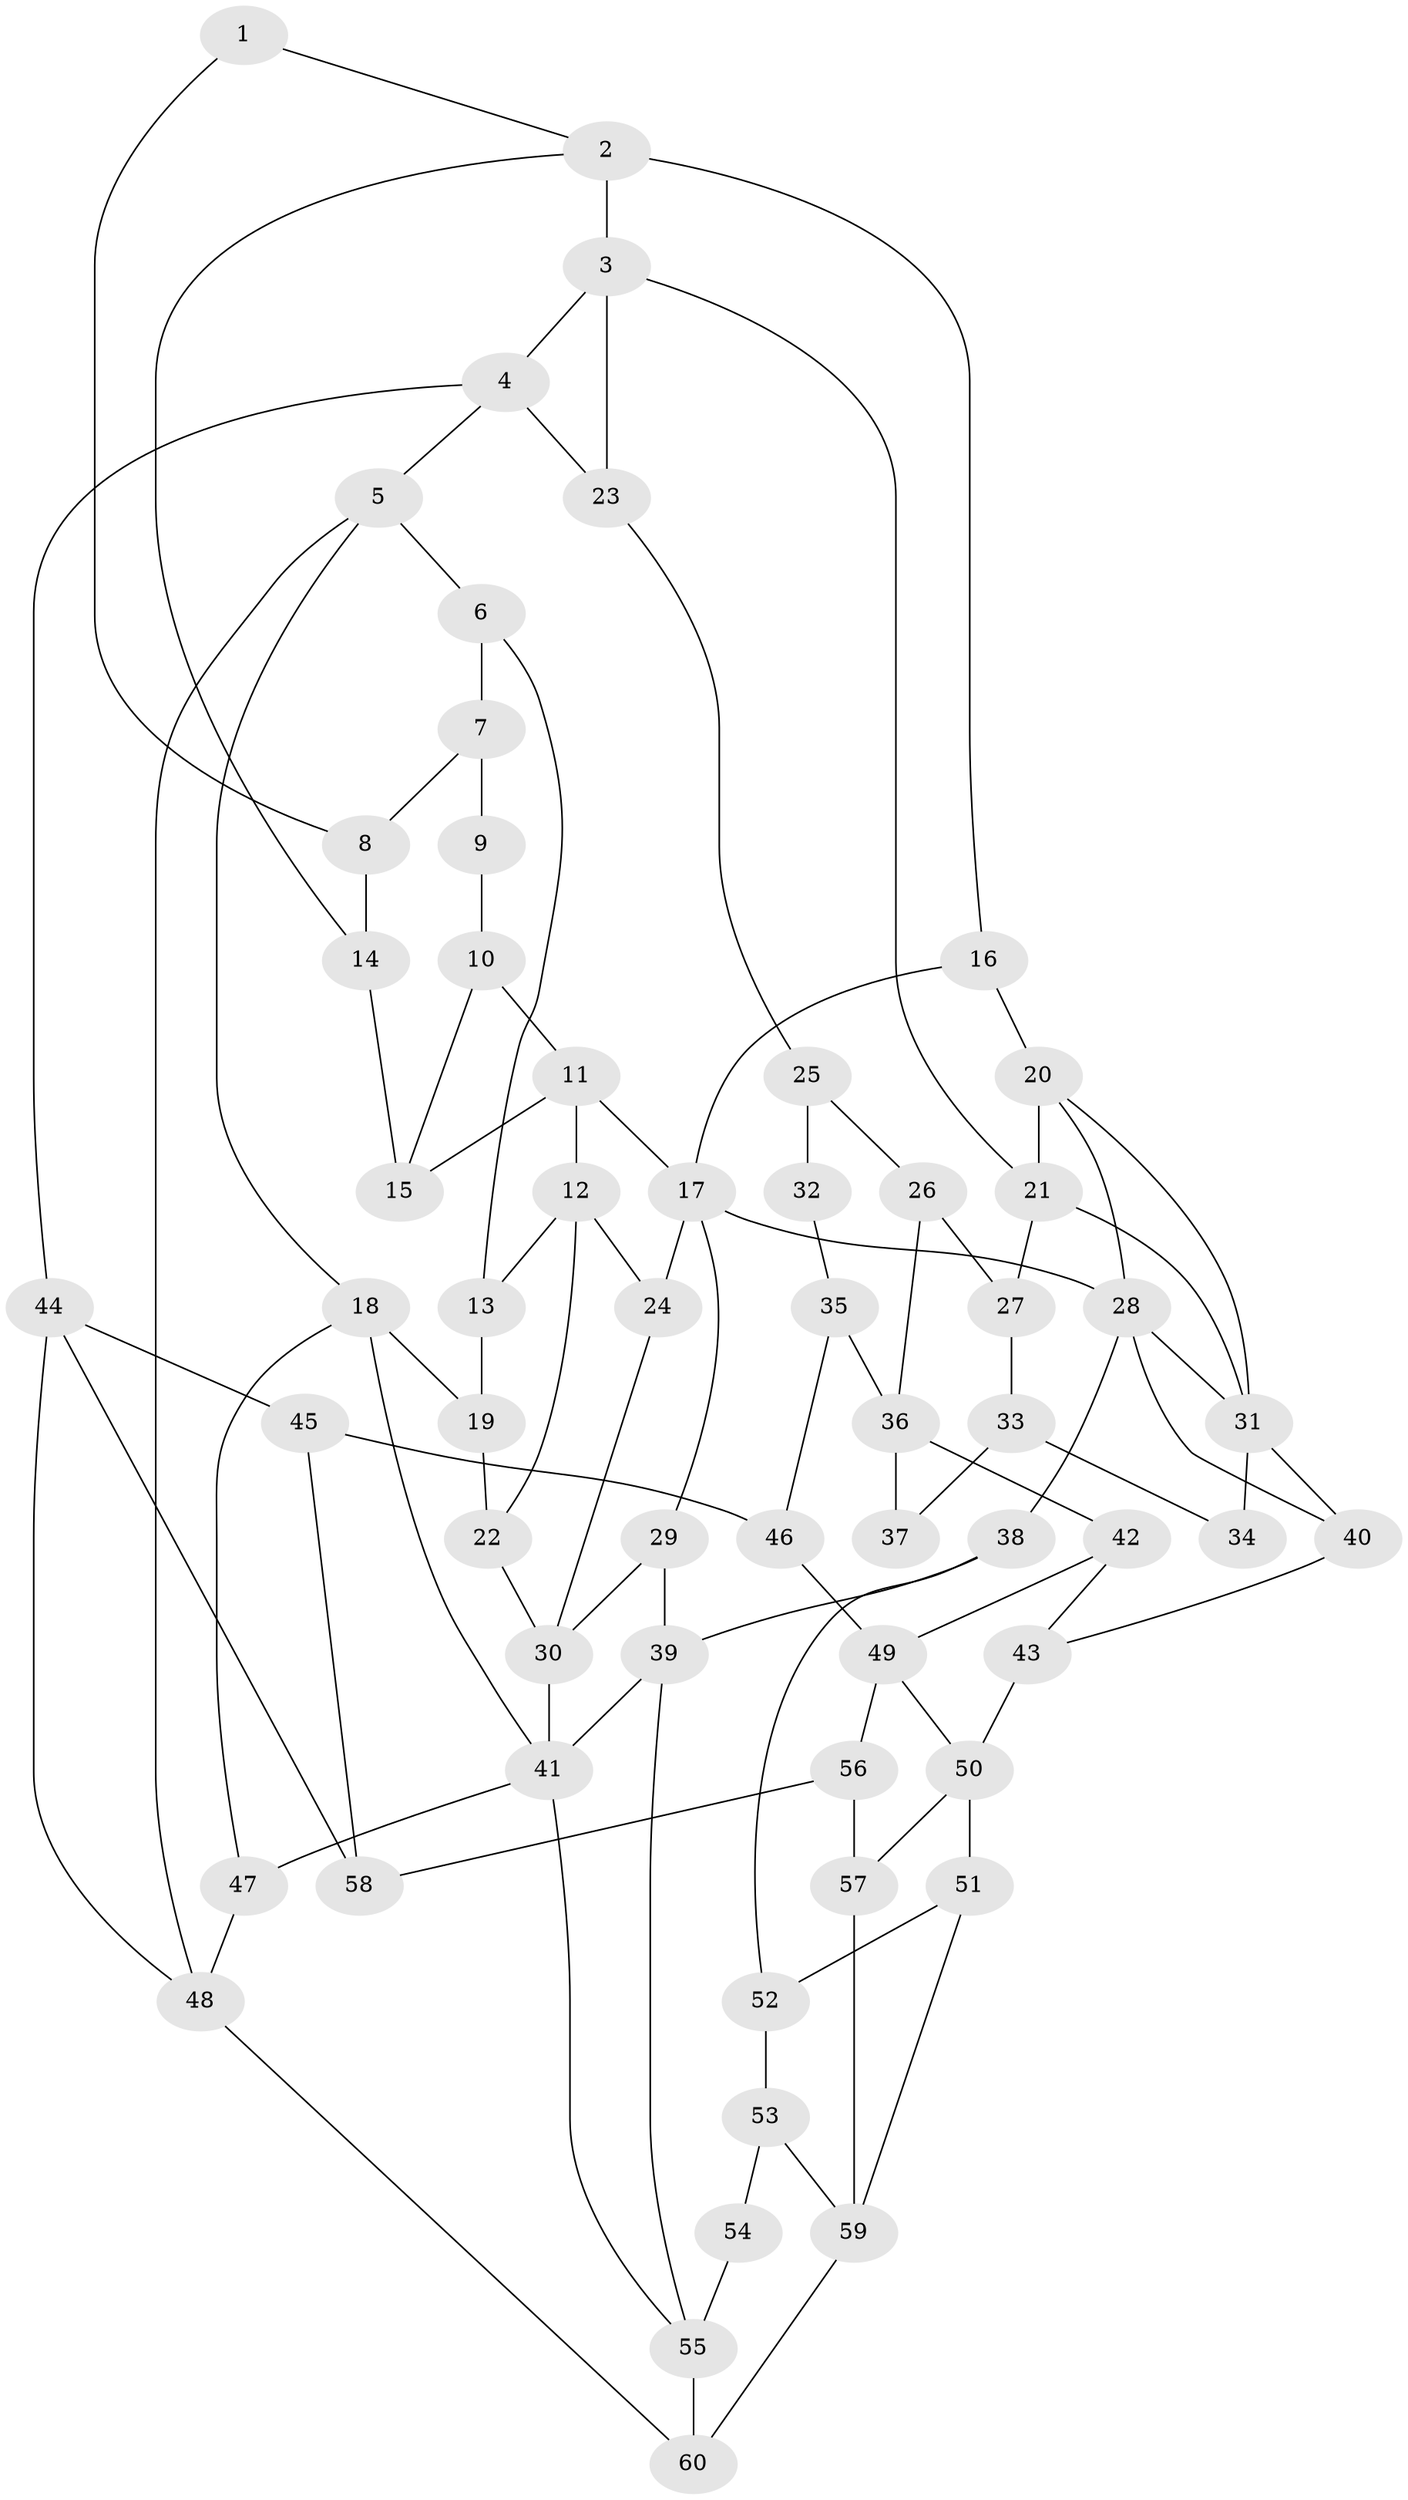// original degree distribution, {3: 0.041666666666666664, 4: 0.2, 5: 0.525, 6: 0.23333333333333334}
// Generated by graph-tools (version 1.1) at 2025/38/03/09/25 02:38:24]
// undirected, 60 vertices, 100 edges
graph export_dot {
graph [start="1"]
  node [color=gray90,style=filled];
  1;
  2;
  3;
  4;
  5;
  6;
  7;
  8;
  9;
  10;
  11;
  12;
  13;
  14;
  15;
  16;
  17;
  18;
  19;
  20;
  21;
  22;
  23;
  24;
  25;
  26;
  27;
  28;
  29;
  30;
  31;
  32;
  33;
  34;
  35;
  36;
  37;
  38;
  39;
  40;
  41;
  42;
  43;
  44;
  45;
  46;
  47;
  48;
  49;
  50;
  51;
  52;
  53;
  54;
  55;
  56;
  57;
  58;
  59;
  60;
  1 -- 2 [weight=1.0];
  1 -- 8 [weight=1.0];
  2 -- 3 [weight=2.0];
  2 -- 14 [weight=1.0];
  2 -- 16 [weight=2.0];
  3 -- 4 [weight=1.0];
  3 -- 21 [weight=1.0];
  3 -- 23 [weight=1.0];
  4 -- 5 [weight=1.0];
  4 -- 23 [weight=1.0];
  4 -- 44 [weight=1.0];
  5 -- 6 [weight=1.0];
  5 -- 18 [weight=1.0];
  5 -- 48 [weight=1.0];
  6 -- 7 [weight=1.0];
  6 -- 13 [weight=1.0];
  7 -- 8 [weight=1.0];
  7 -- 9 [weight=2.0];
  8 -- 14 [weight=1.0];
  9 -- 10 [weight=1.0];
  10 -- 11 [weight=1.0];
  10 -- 15 [weight=1.0];
  11 -- 12 [weight=1.0];
  11 -- 15 [weight=1.0];
  11 -- 17 [weight=2.0];
  12 -- 13 [weight=1.0];
  12 -- 22 [weight=1.0];
  12 -- 24 [weight=1.0];
  13 -- 19 [weight=1.0];
  14 -- 15 [weight=1.0];
  16 -- 17 [weight=1.0];
  16 -- 20 [weight=2.0];
  17 -- 24 [weight=1.0];
  17 -- 28 [weight=1.0];
  17 -- 29 [weight=1.0];
  18 -- 19 [weight=2.0];
  18 -- 41 [weight=1.0];
  18 -- 47 [weight=1.0];
  19 -- 22 [weight=1.0];
  20 -- 21 [weight=1.0];
  20 -- 28 [weight=1.0];
  20 -- 31 [weight=1.0];
  21 -- 27 [weight=1.0];
  21 -- 31 [weight=1.0];
  22 -- 30 [weight=1.0];
  23 -- 25 [weight=1.0];
  24 -- 30 [weight=1.0];
  25 -- 26 [weight=1.0];
  25 -- 32 [weight=2.0];
  26 -- 27 [weight=1.0];
  26 -- 36 [weight=1.0];
  27 -- 33 [weight=1.0];
  28 -- 31 [weight=1.0];
  28 -- 38 [weight=1.0];
  28 -- 40 [weight=1.0];
  29 -- 30 [weight=1.0];
  29 -- 39 [weight=1.0];
  30 -- 41 [weight=2.0];
  31 -- 34 [weight=2.0];
  31 -- 40 [weight=1.0];
  32 -- 35 [weight=1.0];
  33 -- 34 [weight=1.0];
  33 -- 37 [weight=1.0];
  35 -- 36 [weight=1.0];
  35 -- 46 [weight=1.0];
  36 -- 37 [weight=2.0];
  36 -- 42 [weight=2.0];
  38 -- 39 [weight=1.0];
  38 -- 52 [weight=1.0];
  39 -- 41 [weight=1.0];
  39 -- 55 [weight=1.0];
  40 -- 43 [weight=1.0];
  41 -- 47 [weight=1.0];
  41 -- 55 [weight=1.0];
  42 -- 43 [weight=1.0];
  42 -- 49 [weight=1.0];
  43 -- 50 [weight=2.0];
  44 -- 45 [weight=1.0];
  44 -- 48 [weight=1.0];
  44 -- 58 [weight=1.0];
  45 -- 46 [weight=2.0];
  45 -- 58 [weight=3.0];
  46 -- 49 [weight=1.0];
  47 -- 48 [weight=1.0];
  48 -- 60 [weight=1.0];
  49 -- 50 [weight=1.0];
  49 -- 56 [weight=1.0];
  50 -- 51 [weight=1.0];
  50 -- 57 [weight=1.0];
  51 -- 52 [weight=1.0];
  51 -- 59 [weight=2.0];
  52 -- 53 [weight=1.0];
  53 -- 54 [weight=1.0];
  53 -- 59 [weight=1.0];
  54 -- 55 [weight=2.0];
  55 -- 60 [weight=1.0];
  56 -- 57 [weight=2.0];
  56 -- 58 [weight=2.0];
  57 -- 59 [weight=2.0];
  59 -- 60 [weight=1.0];
}
